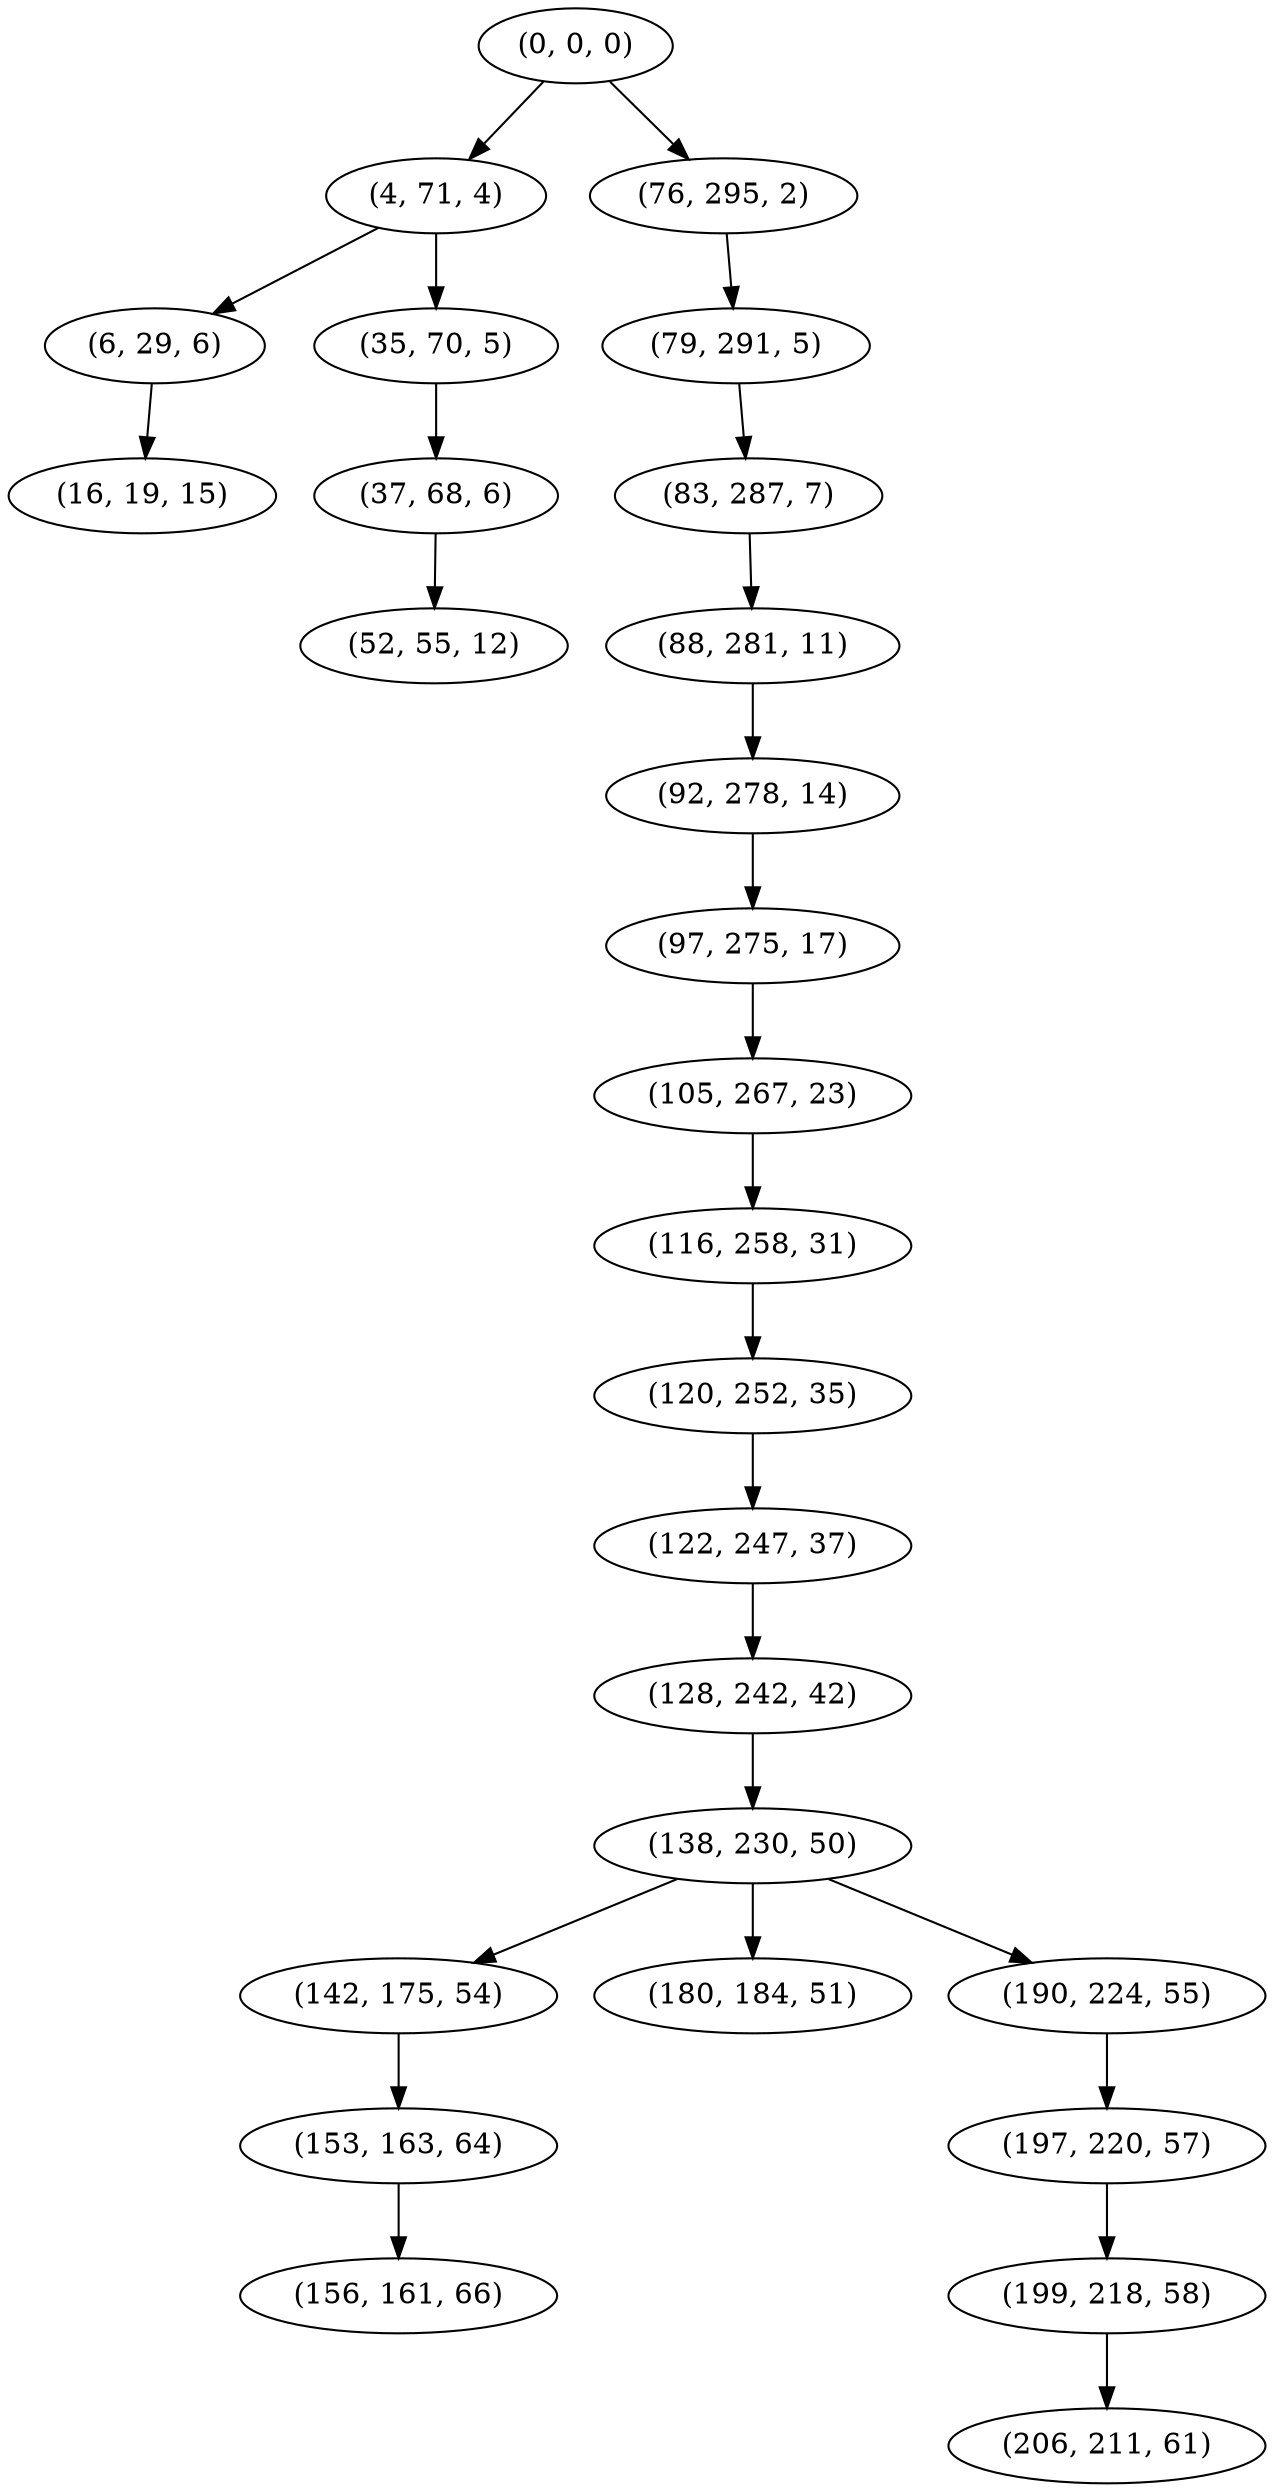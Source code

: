 digraph tree {
    "(0, 0, 0)";
    "(4, 71, 4)";
    "(6, 29, 6)";
    "(16, 19, 15)";
    "(35, 70, 5)";
    "(37, 68, 6)";
    "(52, 55, 12)";
    "(76, 295, 2)";
    "(79, 291, 5)";
    "(83, 287, 7)";
    "(88, 281, 11)";
    "(92, 278, 14)";
    "(97, 275, 17)";
    "(105, 267, 23)";
    "(116, 258, 31)";
    "(120, 252, 35)";
    "(122, 247, 37)";
    "(128, 242, 42)";
    "(138, 230, 50)";
    "(142, 175, 54)";
    "(153, 163, 64)";
    "(156, 161, 66)";
    "(180, 184, 51)";
    "(190, 224, 55)";
    "(197, 220, 57)";
    "(199, 218, 58)";
    "(206, 211, 61)";
    "(0, 0, 0)" -> "(4, 71, 4)";
    "(0, 0, 0)" -> "(76, 295, 2)";
    "(4, 71, 4)" -> "(6, 29, 6)";
    "(4, 71, 4)" -> "(35, 70, 5)";
    "(6, 29, 6)" -> "(16, 19, 15)";
    "(35, 70, 5)" -> "(37, 68, 6)";
    "(37, 68, 6)" -> "(52, 55, 12)";
    "(76, 295, 2)" -> "(79, 291, 5)";
    "(79, 291, 5)" -> "(83, 287, 7)";
    "(83, 287, 7)" -> "(88, 281, 11)";
    "(88, 281, 11)" -> "(92, 278, 14)";
    "(92, 278, 14)" -> "(97, 275, 17)";
    "(97, 275, 17)" -> "(105, 267, 23)";
    "(105, 267, 23)" -> "(116, 258, 31)";
    "(116, 258, 31)" -> "(120, 252, 35)";
    "(120, 252, 35)" -> "(122, 247, 37)";
    "(122, 247, 37)" -> "(128, 242, 42)";
    "(128, 242, 42)" -> "(138, 230, 50)";
    "(138, 230, 50)" -> "(142, 175, 54)";
    "(138, 230, 50)" -> "(180, 184, 51)";
    "(138, 230, 50)" -> "(190, 224, 55)";
    "(142, 175, 54)" -> "(153, 163, 64)";
    "(153, 163, 64)" -> "(156, 161, 66)";
    "(190, 224, 55)" -> "(197, 220, 57)";
    "(197, 220, 57)" -> "(199, 218, 58)";
    "(199, 218, 58)" -> "(206, 211, 61)";
}
